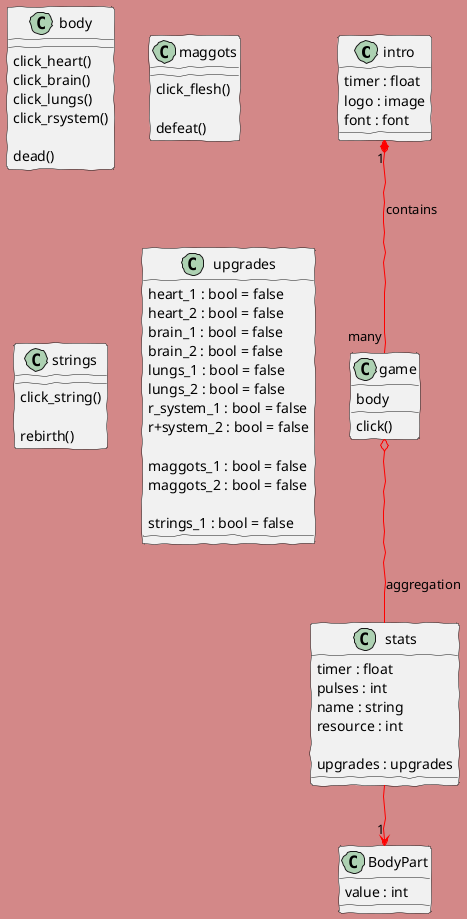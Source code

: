 @startuml

skinparam BackgroundColor #d38888
skinparam Handwritten true

skinparam sequence {
ArrowColor #FF0000
}
skinparam state {
  StartColor White
  EndColor black
  BackgroundColor #b05c73
  
  BackgroundColor<<Warning>> Olive
  BorderColor Gray
  FontName Impact
}

class intro {
  timer : float
  logo : image
  font : font
}
class game {
  body

  click()
}
class body {
  click_heart()
  click_brain()
  click_lungs()
  click_rsystem()

  dead()
}
class maggots {
  click_flesh()

  defeat()
}
class strings {
  click_string()

  rebirth()
}
class upgrades {
  heart_1 : bool = false
  heart_2 : bool = false
  brain_1 : bool = false
  brain_2 : bool = false
  lungs_1 : bool = false
  lungs_2 : bool = false
  r_system_1 : bool = false
  r+system_2 : bool = false

  maggots_1 : bool = false
  maggots_2 : bool = false
  
  strings_1 : bool = false
}
class stats {
  timer : float
  pulses : int
  name : string
  resource : int

  upgrades : upgrades
}
class BodyPart {
  value : int
}

intro "1" *-- "many" game : contains
game o-- stats : aggregation
stats --> "1" BodyPart

@enduml

